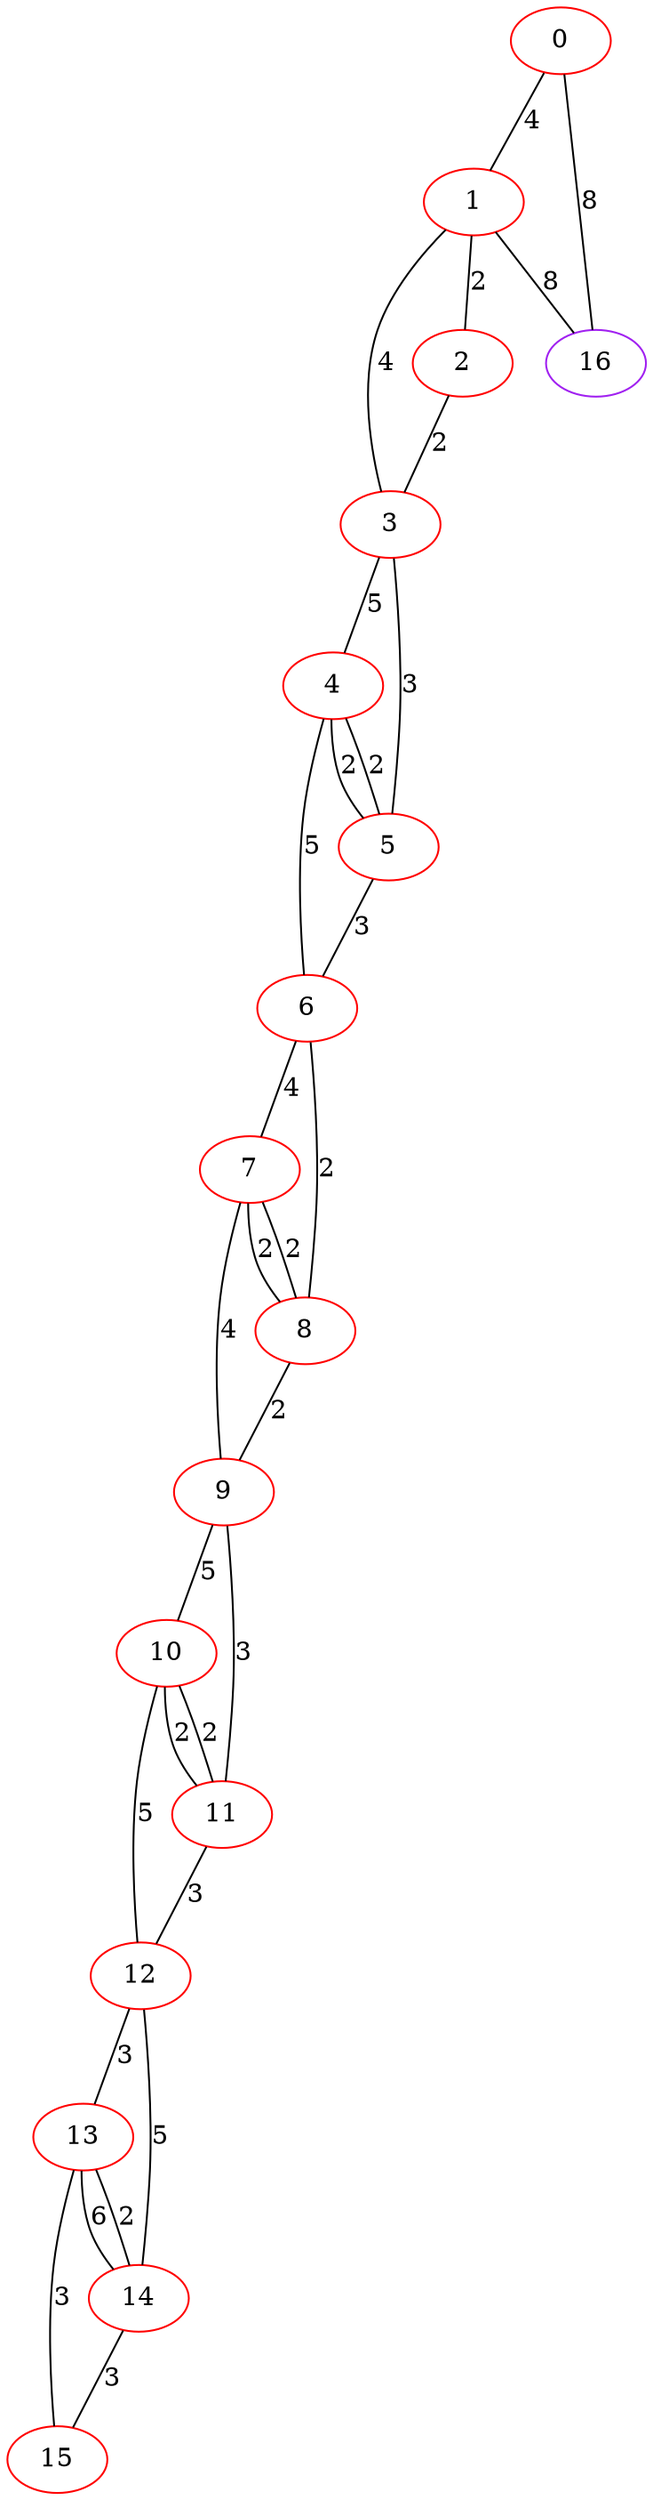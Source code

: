graph "" {
0 [color=red, weight=1];
1 [color=red, weight=1];
2 [color=red, weight=1];
3 [color=red, weight=1];
4 [color=red, weight=1];
5 [color=red, weight=1];
6 [color=red, weight=1];
7 [color=red, weight=1];
8 [color=red, weight=1];
9 [color=red, weight=1];
10 [color=red, weight=1];
11 [color=red, weight=1];
12 [color=red, weight=1];
13 [color=red, weight=1];
14 [color=red, weight=1];
15 [color=red, weight=1];
16 [color=purple, weight=4];
0 -- 16  [key=0, label=8];
0 -- 1  [key=0, label=4];
1 -- 16  [key=0, label=8];
1 -- 2  [key=0, label=2];
1 -- 3  [key=0, label=4];
2 -- 3  [key=0, label=2];
3 -- 4  [key=0, label=5];
3 -- 5  [key=0, label=3];
4 -- 5  [key=0, label=2];
4 -- 5  [key=1, label=2];
4 -- 6  [key=0, label=5];
5 -- 6  [key=0, label=3];
6 -- 8  [key=0, label=2];
6 -- 7  [key=0, label=4];
7 -- 8  [key=0, label=2];
7 -- 8  [key=1, label=2];
7 -- 9  [key=0, label=4];
8 -- 9  [key=0, label=2];
9 -- 10  [key=0, label=5];
9 -- 11  [key=0, label=3];
10 -- 11  [key=0, label=2];
10 -- 11  [key=1, label=2];
10 -- 12  [key=0, label=5];
11 -- 12  [key=0, label=3];
12 -- 13  [key=0, label=3];
12 -- 14  [key=0, label=5];
13 -- 14  [key=0, label=6];
13 -- 14  [key=1, label=2];
13 -- 15  [key=0, label=3];
14 -- 15  [key=0, label=3];
}
